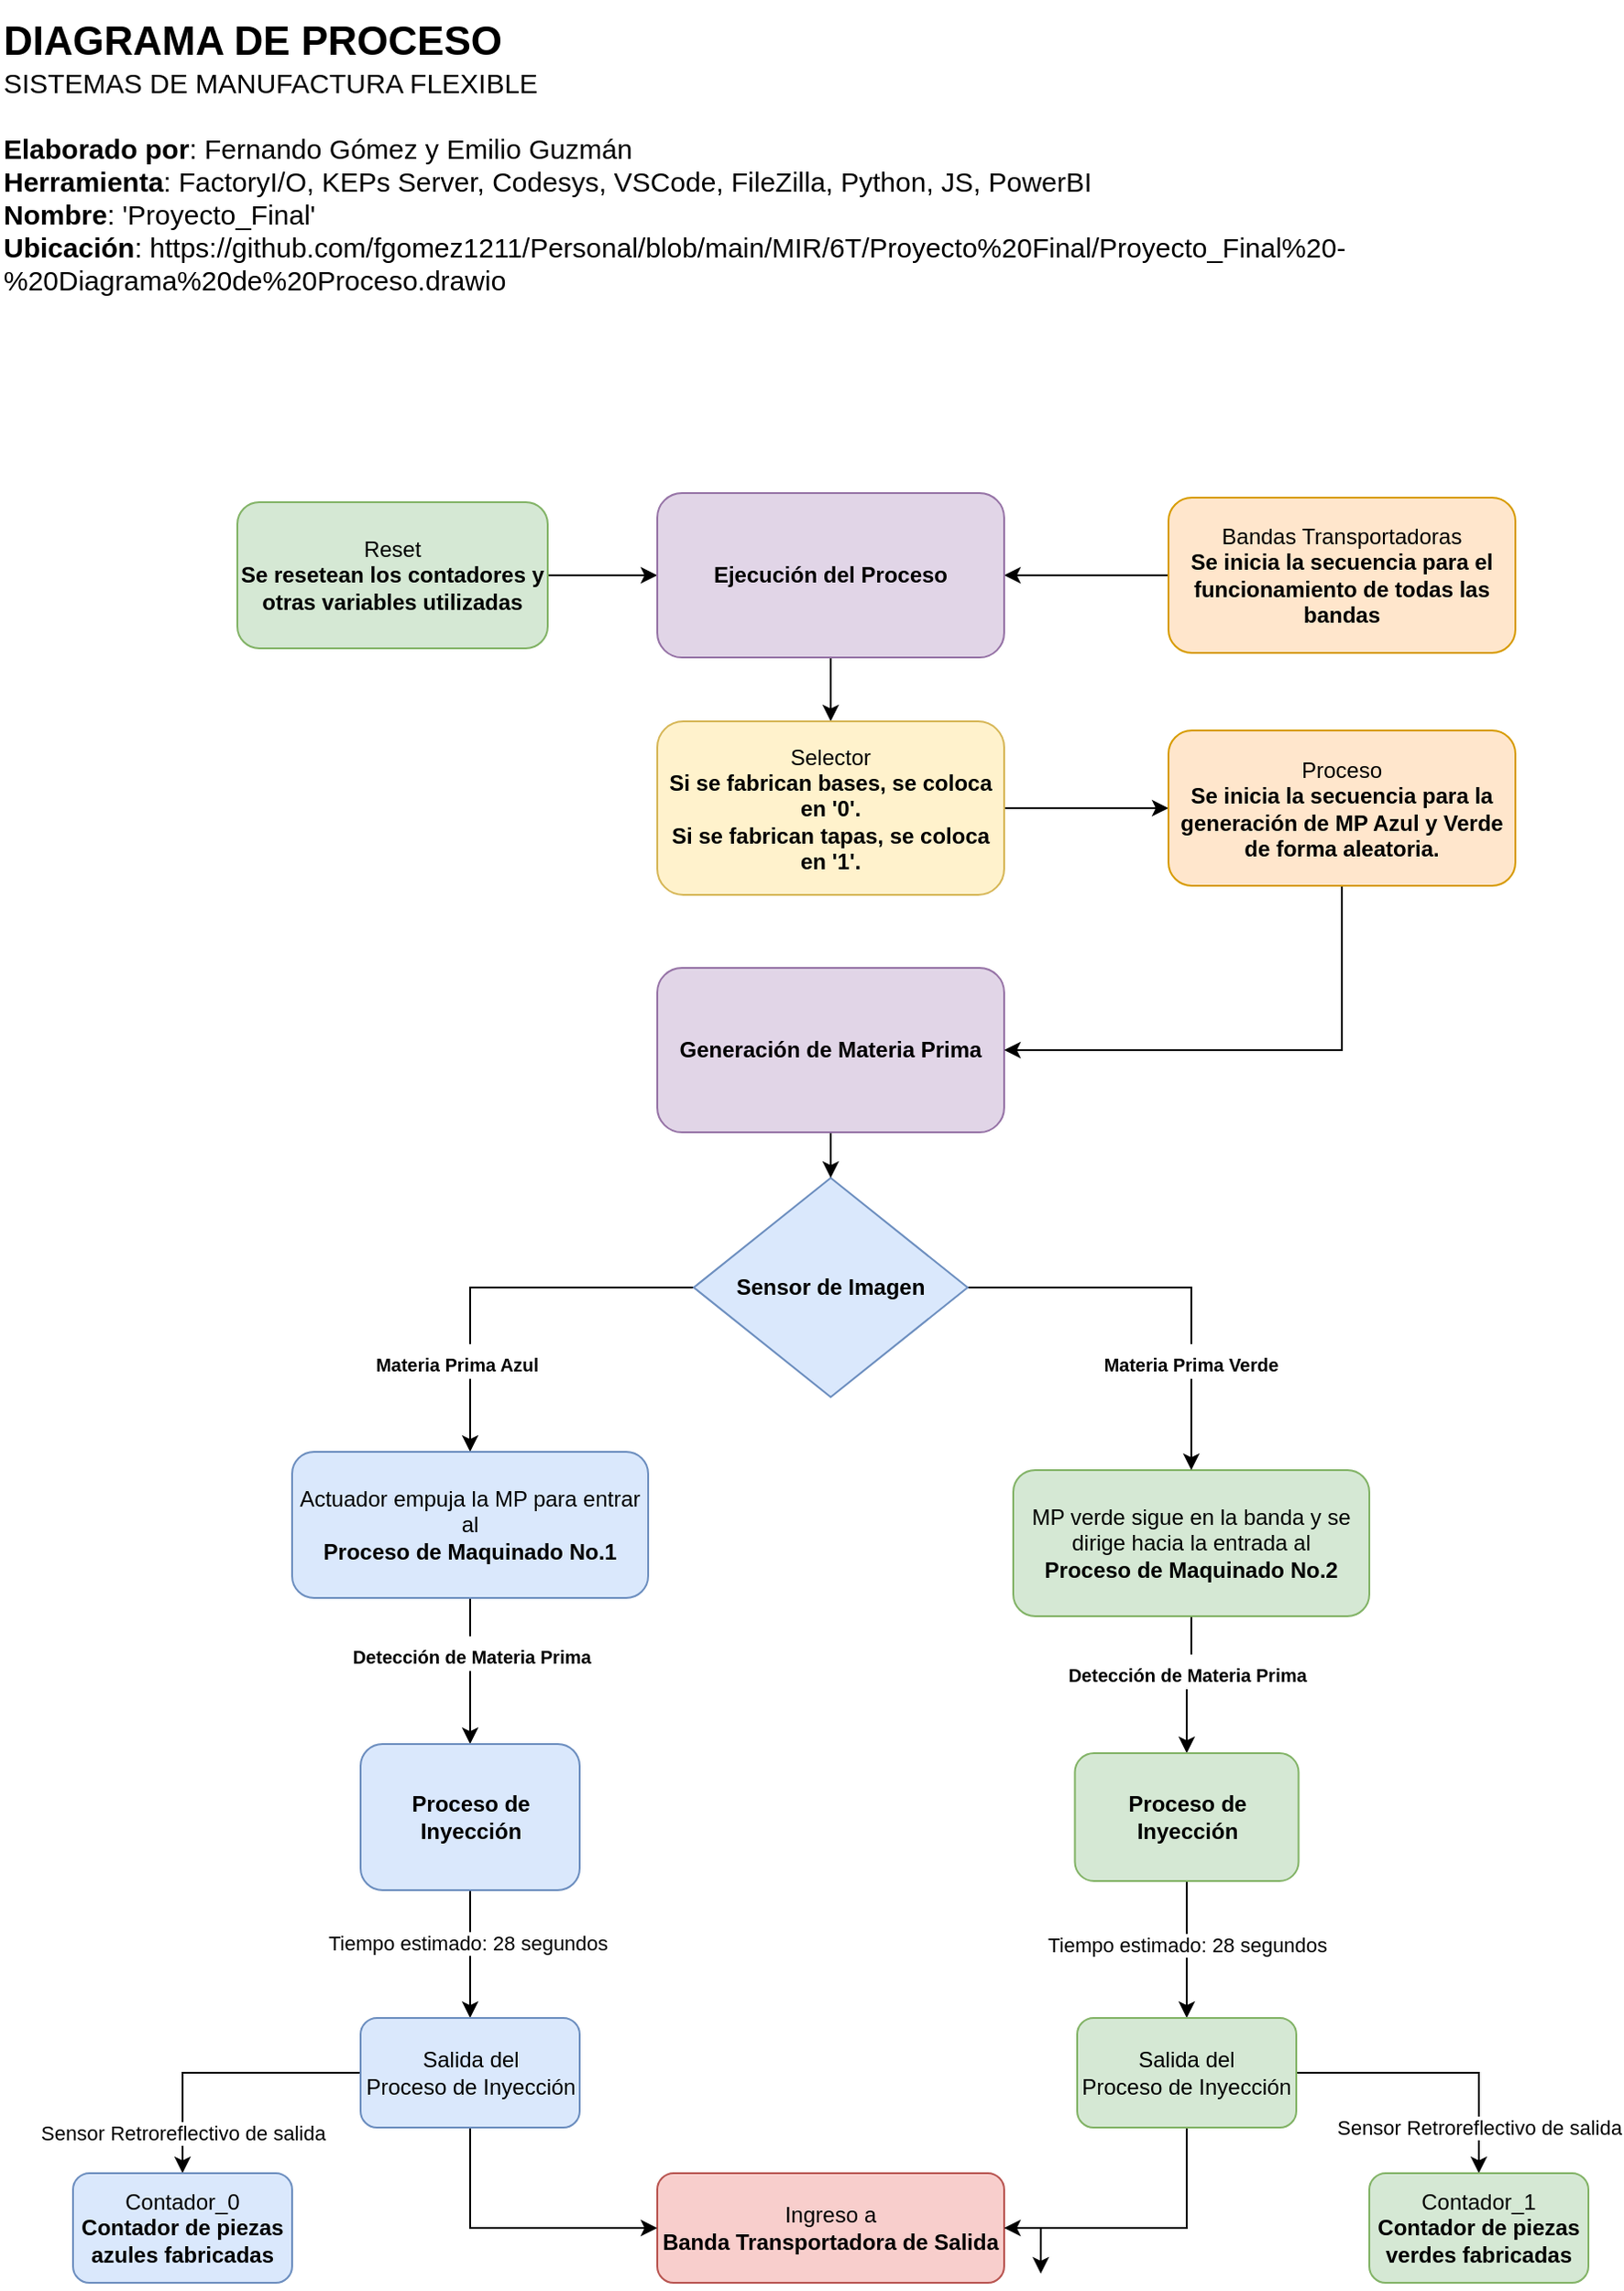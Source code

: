 <mxfile version="21.4.0" type="github">
  <diagram id="C5RBs43oDa-KdzZeNtuy" name="Page-1">
    <mxGraphModel dx="1593" dy="884" grid="1" gridSize="10" guides="1" tooltips="1" connect="1" arrows="1" fold="1" page="1" pageScale="1" pageWidth="1169" pageHeight="1654" math="0" shadow="0">
      <root>
        <mxCell id="WIyWlLk6GJQsqaUBKTNV-0" />
        <mxCell id="WIyWlLk6GJQsqaUBKTNV-1" parent="WIyWlLk6GJQsqaUBKTNV-0" />
        <mxCell id="I0HZHOk7s_fogjnlxHMb-20" style="edgeStyle=orthogonalEdgeStyle;rounded=0;orthogonalLoop=1;jettySize=auto;html=1;entryX=0;entryY=0.5;entryDx=0;entryDy=0;" edge="1" parent="WIyWlLk6GJQsqaUBKTNV-1" source="WIyWlLk6GJQsqaUBKTNV-3" target="ld2Q0Rl9ifkete67yDMp-26">
          <mxGeometry relative="1" as="geometry" />
        </mxCell>
        <mxCell id="WIyWlLk6GJQsqaUBKTNV-3" value="Reset&lt;br&gt;&lt;b&gt;Se resetean los contadores y otras variables utilizadas&lt;/b&gt;" style="rounded=1;whiteSpace=wrap;html=1;fontSize=12;glass=0;strokeWidth=1;shadow=0;fillColor=#d5e8d4;strokeColor=#82b366;" parent="WIyWlLk6GJQsqaUBKTNV-1" vertex="1">
          <mxGeometry x="170" y="305" width="170" height="80" as="geometry" />
        </mxCell>
        <mxCell id="I0HZHOk7s_fogjnlxHMb-7" style="edgeStyle=orthogonalEdgeStyle;rounded=0;orthogonalLoop=1;jettySize=auto;html=1;exitX=0.5;exitY=1;exitDx=0;exitDy=0;entryX=0.5;entryY=0;entryDx=0;entryDy=0;" edge="1" parent="WIyWlLk6GJQsqaUBKTNV-1" source="B-otEjHW6JDtHvaltUW4-0" target="B-otEjHW6JDtHvaltUW4-16">
          <mxGeometry relative="1" as="geometry" />
        </mxCell>
        <mxCell id="B-otEjHW6JDtHvaltUW4-0" value="MP verde sigue en la banda y se dirige hacia la entrada al&lt;br&gt;&lt;b&gt;Proceso de Maquinado No.2&lt;/b&gt;" style="whiteSpace=wrap;html=1;rounded=1;glass=0;strokeWidth=1;shadow=0;fillColor=#d5e8d4;strokeColor=#82b366;" parent="WIyWlLk6GJQsqaUBKTNV-1" vertex="1">
          <mxGeometry x="595" y="835" width="195" height="80" as="geometry" />
        </mxCell>
        <mxCell id="I0HZHOk7s_fogjnlxHMb-12" value="" style="edgeStyle=orthogonalEdgeStyle;rounded=0;orthogonalLoop=1;jettySize=auto;html=1;" edge="1" parent="WIyWlLk6GJQsqaUBKTNV-1" source="B-otEjHW6JDtHvaltUW4-16" target="I0HZHOk7s_fogjnlxHMb-11">
          <mxGeometry relative="1" as="geometry" />
        </mxCell>
        <mxCell id="B-otEjHW6JDtHvaltUW4-16" value="&lt;b&gt;Proceso de Inyección&lt;/b&gt;" style="whiteSpace=wrap;html=1;rounded=1;glass=0;strokeWidth=1;shadow=0;fillColor=#d5e8d4;strokeColor=#82b366;" parent="WIyWlLk6GJQsqaUBKTNV-1" vertex="1">
          <mxGeometry x="628.75" y="990" width="122.5" height="70" as="geometry" />
        </mxCell>
        <mxCell id="L5HEDUzoinoEtIV4rbIi-0" value="&lt;b style=&quot;font-size: 22px;&quot;&gt;DIAGRAMA DE PROCESO&lt;br&gt;&lt;/b&gt;&lt;font style=&quot;font-size: 15px;&quot;&gt;&lt;span style=&quot;font-size: 15px;&quot;&gt;SISTEMAS DE MANUFACTURA FLEXIBLE&lt;br&gt;&lt;/span&gt;&lt;br&gt;&lt;span style=&quot;font-size: 15px;&quot;&gt;&lt;b&gt;Elaborado por&lt;/b&gt;: Fernando Gómez y Emilio Guzmán&lt;/span&gt;&lt;br&gt;&lt;span style=&quot;font-size: 15px;&quot;&gt;&lt;b&gt;Herramienta&lt;/b&gt;: FactoryI/O, KEPs Server, Codesys, VSCode, FileZilla, Python, JS, PowerBI&lt;/span&gt;&lt;br&gt;&lt;span style=&quot;font-size: 15px;&quot;&gt;&lt;b&gt;Nombre&lt;/b&gt;: &#39;Proyecto_Final&#39;&lt;/span&gt;&lt;br&gt;&lt;font style=&quot;font-size: 15px;&quot;&gt;&lt;b&gt;Ubicación&lt;/b&gt;:&amp;nbsp;https://github.com/fgomez1211/Personal/blob/main/MIR/6T/Proyecto%20Final/Proyecto_Final%20-%20Diagrama%20de%20Proceso.drawio&lt;br&gt;&lt;/font&gt;&lt;br&gt;&lt;/font&gt;" style="text;html=1;strokeColor=none;fillColor=none;align=left;verticalAlign=middle;whiteSpace=wrap;rounded=0;" parent="WIyWlLk6GJQsqaUBKTNV-1" vertex="1">
          <mxGeometry x="40" y="30" width="860" height="190" as="geometry" />
        </mxCell>
        <mxCell id="ld2Q0Rl9ifkete67yDMp-1" style="edgeStyle=orthogonalEdgeStyle;rounded=0;orthogonalLoop=1;jettySize=auto;html=1;entryX=1;entryY=0.5;entryDx=0;entryDy=0;" parent="WIyWlLk6GJQsqaUBKTNV-1" source="ld2Q0Rl9ifkete67yDMp-0" target="ld2Q0Rl9ifkete67yDMp-26" edge="1">
          <mxGeometry relative="1" as="geometry" />
        </mxCell>
        <mxCell id="ld2Q0Rl9ifkete67yDMp-0" value="Bandas Transportadoras&lt;br&gt;&lt;b&gt;Se inicia la secuencia para el funcionamiento de todas las bandas&lt;/b&gt;" style="whiteSpace=wrap;html=1;rounded=1;glass=0;strokeWidth=1;shadow=0;fillColor=#ffe6cc;strokeColor=#d79b00;" parent="WIyWlLk6GJQsqaUBKTNV-1" vertex="1">
          <mxGeometry x="680" y="302.5" width="190" height="85" as="geometry" />
        </mxCell>
        <mxCell id="I0HZHOk7s_fogjnlxHMb-25" style="edgeStyle=orthogonalEdgeStyle;rounded=0;orthogonalLoop=1;jettySize=auto;html=1;entryX=0.5;entryY=0;entryDx=0;entryDy=0;" edge="1" parent="WIyWlLk6GJQsqaUBKTNV-1" source="ld2Q0Rl9ifkete67yDMp-26" target="WT8ZmWbOkdsOJcoBG5UU-1">
          <mxGeometry relative="1" as="geometry" />
        </mxCell>
        <mxCell id="ld2Q0Rl9ifkete67yDMp-26" value="&lt;b&gt;Ejecución del Proceso&lt;/b&gt;" style="whiteSpace=wrap;html=1;rounded=1;glass=0;strokeWidth=1;shadow=0;fillColor=#e1d5e7;strokeColor=#9673a6;" parent="WIyWlLk6GJQsqaUBKTNV-1" vertex="1">
          <mxGeometry x="400" y="300" width="190" height="90" as="geometry" />
        </mxCell>
        <mxCell id="9t7XOVwsSKRrDLuDX60Q-22" style="edgeStyle=orthogonalEdgeStyle;rounded=0;orthogonalLoop=1;jettySize=auto;html=1;exitX=1;exitY=0.5;exitDx=0;exitDy=0;entryX=0.5;entryY=0;entryDx=0;entryDy=0;" parent="WIyWlLk6GJQsqaUBKTNV-1" source="9t7XOVwsSKRrDLuDX60Q-21" target="B-otEjHW6JDtHvaltUW4-0" edge="1">
          <mxGeometry relative="1" as="geometry" />
        </mxCell>
        <mxCell id="9t7XOVwsSKRrDLuDX60Q-26" value="&lt;b style=&quot;border-color: var(--border-color);&quot;&gt;&lt;font style=&quot;border-color: var(--border-color); font-size: 10px;&quot;&gt;Materia Prima Verde&lt;/font&gt;&lt;/b&gt;" style="edgeLabel;html=1;align=center;verticalAlign=middle;resizable=0;points=[];fontSize=16;" parent="9t7XOVwsSKRrDLuDX60Q-22" vertex="1" connectable="0">
          <mxGeometry x="-0.211" y="1" relative="1" as="geometry">
            <mxPoint x="34" y="41" as="offset" />
          </mxGeometry>
        </mxCell>
        <mxCell id="9t7XOVwsSKRrDLuDX60Q-24" style="edgeStyle=orthogonalEdgeStyle;rounded=0;orthogonalLoop=1;jettySize=auto;html=1;exitX=0;exitY=0.5;exitDx=0;exitDy=0;" parent="WIyWlLk6GJQsqaUBKTNV-1" source="9t7XOVwsSKRrDLuDX60Q-21" target="9t7XOVwsSKRrDLuDX60Q-23" edge="1">
          <mxGeometry relative="1" as="geometry" />
        </mxCell>
        <mxCell id="9t7XOVwsSKRrDLuDX60Q-25" value="&lt;b style=&quot;&quot;&gt;&lt;font style=&quot;font-size: 10px;&quot;&gt;Materia Prima Azul&lt;/font&gt;&lt;/b&gt;" style="edgeLabel;html=1;align=center;verticalAlign=middle;resizable=0;points=[];fontSize=16;" parent="9t7XOVwsSKRrDLuDX60Q-24" vertex="1" connectable="0">
          <mxGeometry x="-0.227" y="-2" relative="1" as="geometry">
            <mxPoint x="-48" y="42" as="offset" />
          </mxGeometry>
        </mxCell>
        <mxCell id="9t7XOVwsSKRrDLuDX60Q-21" value="&lt;b&gt;Sensor de Imagen&lt;/b&gt;" style="rhombus;whiteSpace=wrap;html=1;fillColor=#dae8fc;strokeColor=#6c8ebf;" parent="WIyWlLk6GJQsqaUBKTNV-1" vertex="1">
          <mxGeometry x="420" y="675" width="150" height="120" as="geometry" />
        </mxCell>
        <mxCell id="I0HZHOk7s_fogjnlxHMb-5" style="edgeStyle=orthogonalEdgeStyle;rounded=0;orthogonalLoop=1;jettySize=auto;html=1;exitX=0.5;exitY=1;exitDx=0;exitDy=0;entryX=0.5;entryY=0;entryDx=0;entryDy=0;" edge="1" parent="WIyWlLk6GJQsqaUBKTNV-1" source="9t7XOVwsSKRrDLuDX60Q-23" target="I0HZHOk7s_fogjnlxHMb-4">
          <mxGeometry relative="1" as="geometry" />
        </mxCell>
        <mxCell id="9t7XOVwsSKRrDLuDX60Q-23" value="Actuador empuja la MP para entrar al &lt;br&gt;&lt;b&gt;Proceso de Maquinado No.1&lt;/b&gt;" style="whiteSpace=wrap;html=1;rounded=1;glass=0;strokeWidth=1;shadow=0;fillColor=#dae8fc;strokeColor=#6c8ebf;" parent="WIyWlLk6GJQsqaUBKTNV-1" vertex="1">
          <mxGeometry x="200" y="825" width="195" height="80" as="geometry" />
        </mxCell>
        <mxCell id="I0HZHOk7s_fogjnlxHMb-19" style="edgeStyle=orthogonalEdgeStyle;rounded=0;orthogonalLoop=1;jettySize=auto;html=1;exitX=1;exitY=0.5;exitDx=0;exitDy=0;" edge="1" parent="WIyWlLk6GJQsqaUBKTNV-1" source="WT8ZmWbOkdsOJcoBG5UU-0">
          <mxGeometry relative="1" as="geometry">
            <mxPoint x="610.059" y="1275" as="targetPoint" />
          </mxGeometry>
        </mxCell>
        <mxCell id="WT8ZmWbOkdsOJcoBG5UU-0" value="Ingreso a &lt;br&gt;&lt;b&gt;Banda Transportadora de Salida&lt;/b&gt;" style="whiteSpace=wrap;html=1;rounded=1;glass=0;strokeWidth=1;shadow=0;fillColor=#f8cecc;strokeColor=#b85450;" parent="WIyWlLk6GJQsqaUBKTNV-1" vertex="1">
          <mxGeometry x="400" y="1220" width="190" height="60" as="geometry" />
        </mxCell>
        <mxCell id="I0HZHOk7s_fogjnlxHMb-27" style="edgeStyle=orthogonalEdgeStyle;rounded=0;orthogonalLoop=1;jettySize=auto;html=1;exitX=1;exitY=0.5;exitDx=0;exitDy=0;entryX=0;entryY=0.5;entryDx=0;entryDy=0;" edge="1" parent="WIyWlLk6GJQsqaUBKTNV-1" source="WT8ZmWbOkdsOJcoBG5UU-1" target="I0HZHOk7s_fogjnlxHMb-23">
          <mxGeometry relative="1" as="geometry" />
        </mxCell>
        <mxCell id="WT8ZmWbOkdsOJcoBG5UU-1" value="Selector&lt;br&gt;&lt;b&gt;Si se fabrican bases, se coloca en &#39;0&#39;.&lt;br&gt;Si se fabrican tapas, se coloca en &#39;1&#39;.&lt;/b&gt;" style="whiteSpace=wrap;html=1;rounded=1;glass=0;strokeWidth=1;shadow=0;fillColor=#fff2cc;strokeColor=#d6b656;" parent="WIyWlLk6GJQsqaUBKTNV-1" vertex="1">
          <mxGeometry x="400" y="425" width="190" height="95" as="geometry" />
        </mxCell>
        <mxCell id="I0HZHOk7s_fogjnlxHMb-3" style="edgeStyle=orthogonalEdgeStyle;rounded=0;orthogonalLoop=1;jettySize=auto;html=1;entryX=0.5;entryY=0;entryDx=0;entryDy=0;" edge="1" parent="WIyWlLk6GJQsqaUBKTNV-1" source="I0HZHOk7s_fogjnlxHMb-1" target="9t7XOVwsSKRrDLuDX60Q-21">
          <mxGeometry relative="1" as="geometry" />
        </mxCell>
        <mxCell id="I0HZHOk7s_fogjnlxHMb-1" value="&lt;b&gt;Generación de Materia Prima&lt;/b&gt;" style="whiteSpace=wrap;html=1;rounded=1;glass=0;strokeWidth=1;shadow=0;fillColor=#e1d5e7;strokeColor=#9673a6;" vertex="1" parent="WIyWlLk6GJQsqaUBKTNV-1">
          <mxGeometry x="400" y="560" width="190" height="90" as="geometry" />
        </mxCell>
        <mxCell id="I0HZHOk7s_fogjnlxHMb-10" value="" style="edgeStyle=orthogonalEdgeStyle;rounded=0;orthogonalLoop=1;jettySize=auto;html=1;" edge="1" parent="WIyWlLk6GJQsqaUBKTNV-1" source="I0HZHOk7s_fogjnlxHMb-4" target="I0HZHOk7s_fogjnlxHMb-9">
          <mxGeometry relative="1" as="geometry" />
        </mxCell>
        <mxCell id="I0HZHOk7s_fogjnlxHMb-13" value="Tiempo estimado: 28 segundos" style="edgeLabel;html=1;align=center;verticalAlign=middle;resizable=0;points=[];" vertex="1" connectable="0" parent="I0HZHOk7s_fogjnlxHMb-10">
          <mxGeometry x="-0.18" y="-2" relative="1" as="geometry">
            <mxPoint as="offset" />
          </mxGeometry>
        </mxCell>
        <mxCell id="I0HZHOk7s_fogjnlxHMb-4" value="&lt;b&gt;Proceso de Inyección&lt;/b&gt;" style="whiteSpace=wrap;html=1;rounded=1;glass=0;strokeWidth=1;shadow=0;fillColor=#dae8fc;strokeColor=#6c8ebf;" vertex="1" parent="WIyWlLk6GJQsqaUBKTNV-1">
          <mxGeometry x="237.5" y="985" width="120" height="80" as="geometry" />
        </mxCell>
        <mxCell id="I0HZHOk7s_fogjnlxHMb-6" value="&lt;b style=&quot;border-color: var(--border-color);&quot;&gt;&lt;font style=&quot;border-color: var(--border-color); font-size: 10px;&quot;&gt;Detección de Materia Prima&lt;/font&gt;&lt;/b&gt;" style="edgeLabel;html=1;align=center;verticalAlign=middle;resizable=0;points=[];fontSize=16;" vertex="1" connectable="0" parent="WIyWlLk6GJQsqaUBKTNV-1">
          <mxGeometry x="297.495" y="935" as="geometry" />
        </mxCell>
        <mxCell id="I0HZHOk7s_fogjnlxHMb-8" value="&lt;b style=&quot;border-color: var(--border-color);&quot;&gt;&lt;font style=&quot;border-color: var(--border-color); font-size: 10px;&quot;&gt;Detección de Materia Prima&lt;/font&gt;&lt;/b&gt;" style="edgeLabel;html=1;align=center;verticalAlign=middle;resizable=0;points=[];fontSize=16;" vertex="1" connectable="0" parent="WIyWlLk6GJQsqaUBKTNV-1">
          <mxGeometry x="689.995" y="945" as="geometry" />
        </mxCell>
        <mxCell id="I0HZHOk7s_fogjnlxHMb-16" style="edgeStyle=orthogonalEdgeStyle;rounded=0;orthogonalLoop=1;jettySize=auto;html=1;exitX=0.5;exitY=1;exitDx=0;exitDy=0;entryX=0;entryY=0.5;entryDx=0;entryDy=0;" edge="1" parent="WIyWlLk6GJQsqaUBKTNV-1" source="I0HZHOk7s_fogjnlxHMb-9" target="WT8ZmWbOkdsOJcoBG5UU-0">
          <mxGeometry relative="1" as="geometry" />
        </mxCell>
        <mxCell id="I0HZHOk7s_fogjnlxHMb-34" value="" style="edgeStyle=orthogonalEdgeStyle;rounded=0;orthogonalLoop=1;jettySize=auto;html=1;" edge="1" parent="WIyWlLk6GJQsqaUBKTNV-1" source="I0HZHOk7s_fogjnlxHMb-9" target="I0HZHOk7s_fogjnlxHMb-33">
          <mxGeometry relative="1" as="geometry" />
        </mxCell>
        <mxCell id="I0HZHOk7s_fogjnlxHMb-35" value="Sensor Retroreflectivo de salida" style="edgeLabel;html=1;align=center;verticalAlign=middle;resizable=0;points=[];" vertex="1" connectable="0" parent="I0HZHOk7s_fogjnlxHMb-34">
          <mxGeometry x="0.484" y="-1" relative="1" as="geometry">
            <mxPoint x="1" y="17" as="offset" />
          </mxGeometry>
        </mxCell>
        <mxCell id="I0HZHOk7s_fogjnlxHMb-9" value="Salida del &lt;br&gt;Proceso de Inyección" style="whiteSpace=wrap;html=1;fillColor=#dae8fc;strokeColor=#6c8ebf;rounded=1;glass=0;strokeWidth=1;shadow=0;" vertex="1" parent="WIyWlLk6GJQsqaUBKTNV-1">
          <mxGeometry x="237.5" y="1135" width="120" height="60" as="geometry" />
        </mxCell>
        <mxCell id="I0HZHOk7s_fogjnlxHMb-17" style="edgeStyle=orthogonalEdgeStyle;rounded=0;orthogonalLoop=1;jettySize=auto;html=1;exitX=0.5;exitY=1;exitDx=0;exitDy=0;entryX=1;entryY=0.5;entryDx=0;entryDy=0;" edge="1" parent="WIyWlLk6GJQsqaUBKTNV-1" source="I0HZHOk7s_fogjnlxHMb-11" target="WT8ZmWbOkdsOJcoBG5UU-0">
          <mxGeometry relative="1" as="geometry" />
        </mxCell>
        <mxCell id="I0HZHOk7s_fogjnlxHMb-37" value="" style="edgeStyle=orthogonalEdgeStyle;rounded=0;orthogonalLoop=1;jettySize=auto;html=1;" edge="1" parent="WIyWlLk6GJQsqaUBKTNV-1" source="I0HZHOk7s_fogjnlxHMb-11" target="I0HZHOk7s_fogjnlxHMb-36">
          <mxGeometry relative="1" as="geometry" />
        </mxCell>
        <mxCell id="I0HZHOk7s_fogjnlxHMb-11" value="Salida del&lt;br&gt;Proceso de Inyección" style="whiteSpace=wrap;html=1;fillColor=#d5e8d4;strokeColor=#82b366;rounded=1;glass=0;strokeWidth=1;shadow=0;" vertex="1" parent="WIyWlLk6GJQsqaUBKTNV-1">
          <mxGeometry x="630" y="1135" width="120" height="60" as="geometry" />
        </mxCell>
        <mxCell id="I0HZHOk7s_fogjnlxHMb-14" value="Tiempo estimado: 28 segundos" style="edgeLabel;html=1;align=center;verticalAlign=middle;resizable=0;points=[];" vertex="1" connectable="0" parent="WIyWlLk6GJQsqaUBKTNV-1">
          <mxGeometry x="690" y="1094.995" as="geometry" />
        </mxCell>
        <mxCell id="I0HZHOk7s_fogjnlxHMb-30" style="edgeStyle=orthogonalEdgeStyle;rounded=0;orthogonalLoop=1;jettySize=auto;html=1;exitX=0.5;exitY=1;exitDx=0;exitDy=0;entryX=1;entryY=0.5;entryDx=0;entryDy=0;" edge="1" parent="WIyWlLk6GJQsqaUBKTNV-1" source="I0HZHOk7s_fogjnlxHMb-23" target="I0HZHOk7s_fogjnlxHMb-1">
          <mxGeometry relative="1" as="geometry" />
        </mxCell>
        <mxCell id="I0HZHOk7s_fogjnlxHMb-23" value="Proceso&lt;br&gt;&lt;b&gt;Se inicia la secuencia para la generación de MP Azul y Verde de forma aleatoria.&lt;/b&gt;" style="whiteSpace=wrap;html=1;rounded=1;glass=0;strokeWidth=1;shadow=0;fillColor=#ffe6cc;strokeColor=#d79b00;" vertex="1" parent="WIyWlLk6GJQsqaUBKTNV-1">
          <mxGeometry x="680" y="430" width="190" height="85" as="geometry" />
        </mxCell>
        <mxCell id="I0HZHOk7s_fogjnlxHMb-33" value="Contador_0&lt;br&gt;&lt;b&gt;Contador de piezas azules fabricadas&lt;/b&gt;" style="whiteSpace=wrap;html=1;fillColor=#dae8fc;strokeColor=#6c8ebf;rounded=1;glass=0;strokeWidth=1;shadow=0;" vertex="1" parent="WIyWlLk6GJQsqaUBKTNV-1">
          <mxGeometry x="80" y="1220" width="120" height="60" as="geometry" />
        </mxCell>
        <mxCell id="I0HZHOk7s_fogjnlxHMb-36" value="Contador_1&lt;br style=&quot;border-color: var(--border-color);&quot;&gt;&lt;b style=&quot;border-color: var(--border-color);&quot;&gt;Contador de piezas verdes fabricadas&lt;/b&gt;" style="whiteSpace=wrap;html=1;fillColor=#d5e8d4;strokeColor=#82b366;rounded=1;glass=0;strokeWidth=1;shadow=0;" vertex="1" parent="WIyWlLk6GJQsqaUBKTNV-1">
          <mxGeometry x="790" y="1220" width="120" height="60" as="geometry" />
        </mxCell>
        <mxCell id="I0HZHOk7s_fogjnlxHMb-38" value="Sensor Retroreflectivo de salida" style="edgeLabel;html=1;align=center;verticalAlign=middle;resizable=0;points=[];" vertex="1" connectable="0" parent="WIyWlLk6GJQsqaUBKTNV-1">
          <mxGeometry x="850" y="1194.996" as="geometry" />
        </mxCell>
      </root>
    </mxGraphModel>
  </diagram>
</mxfile>
